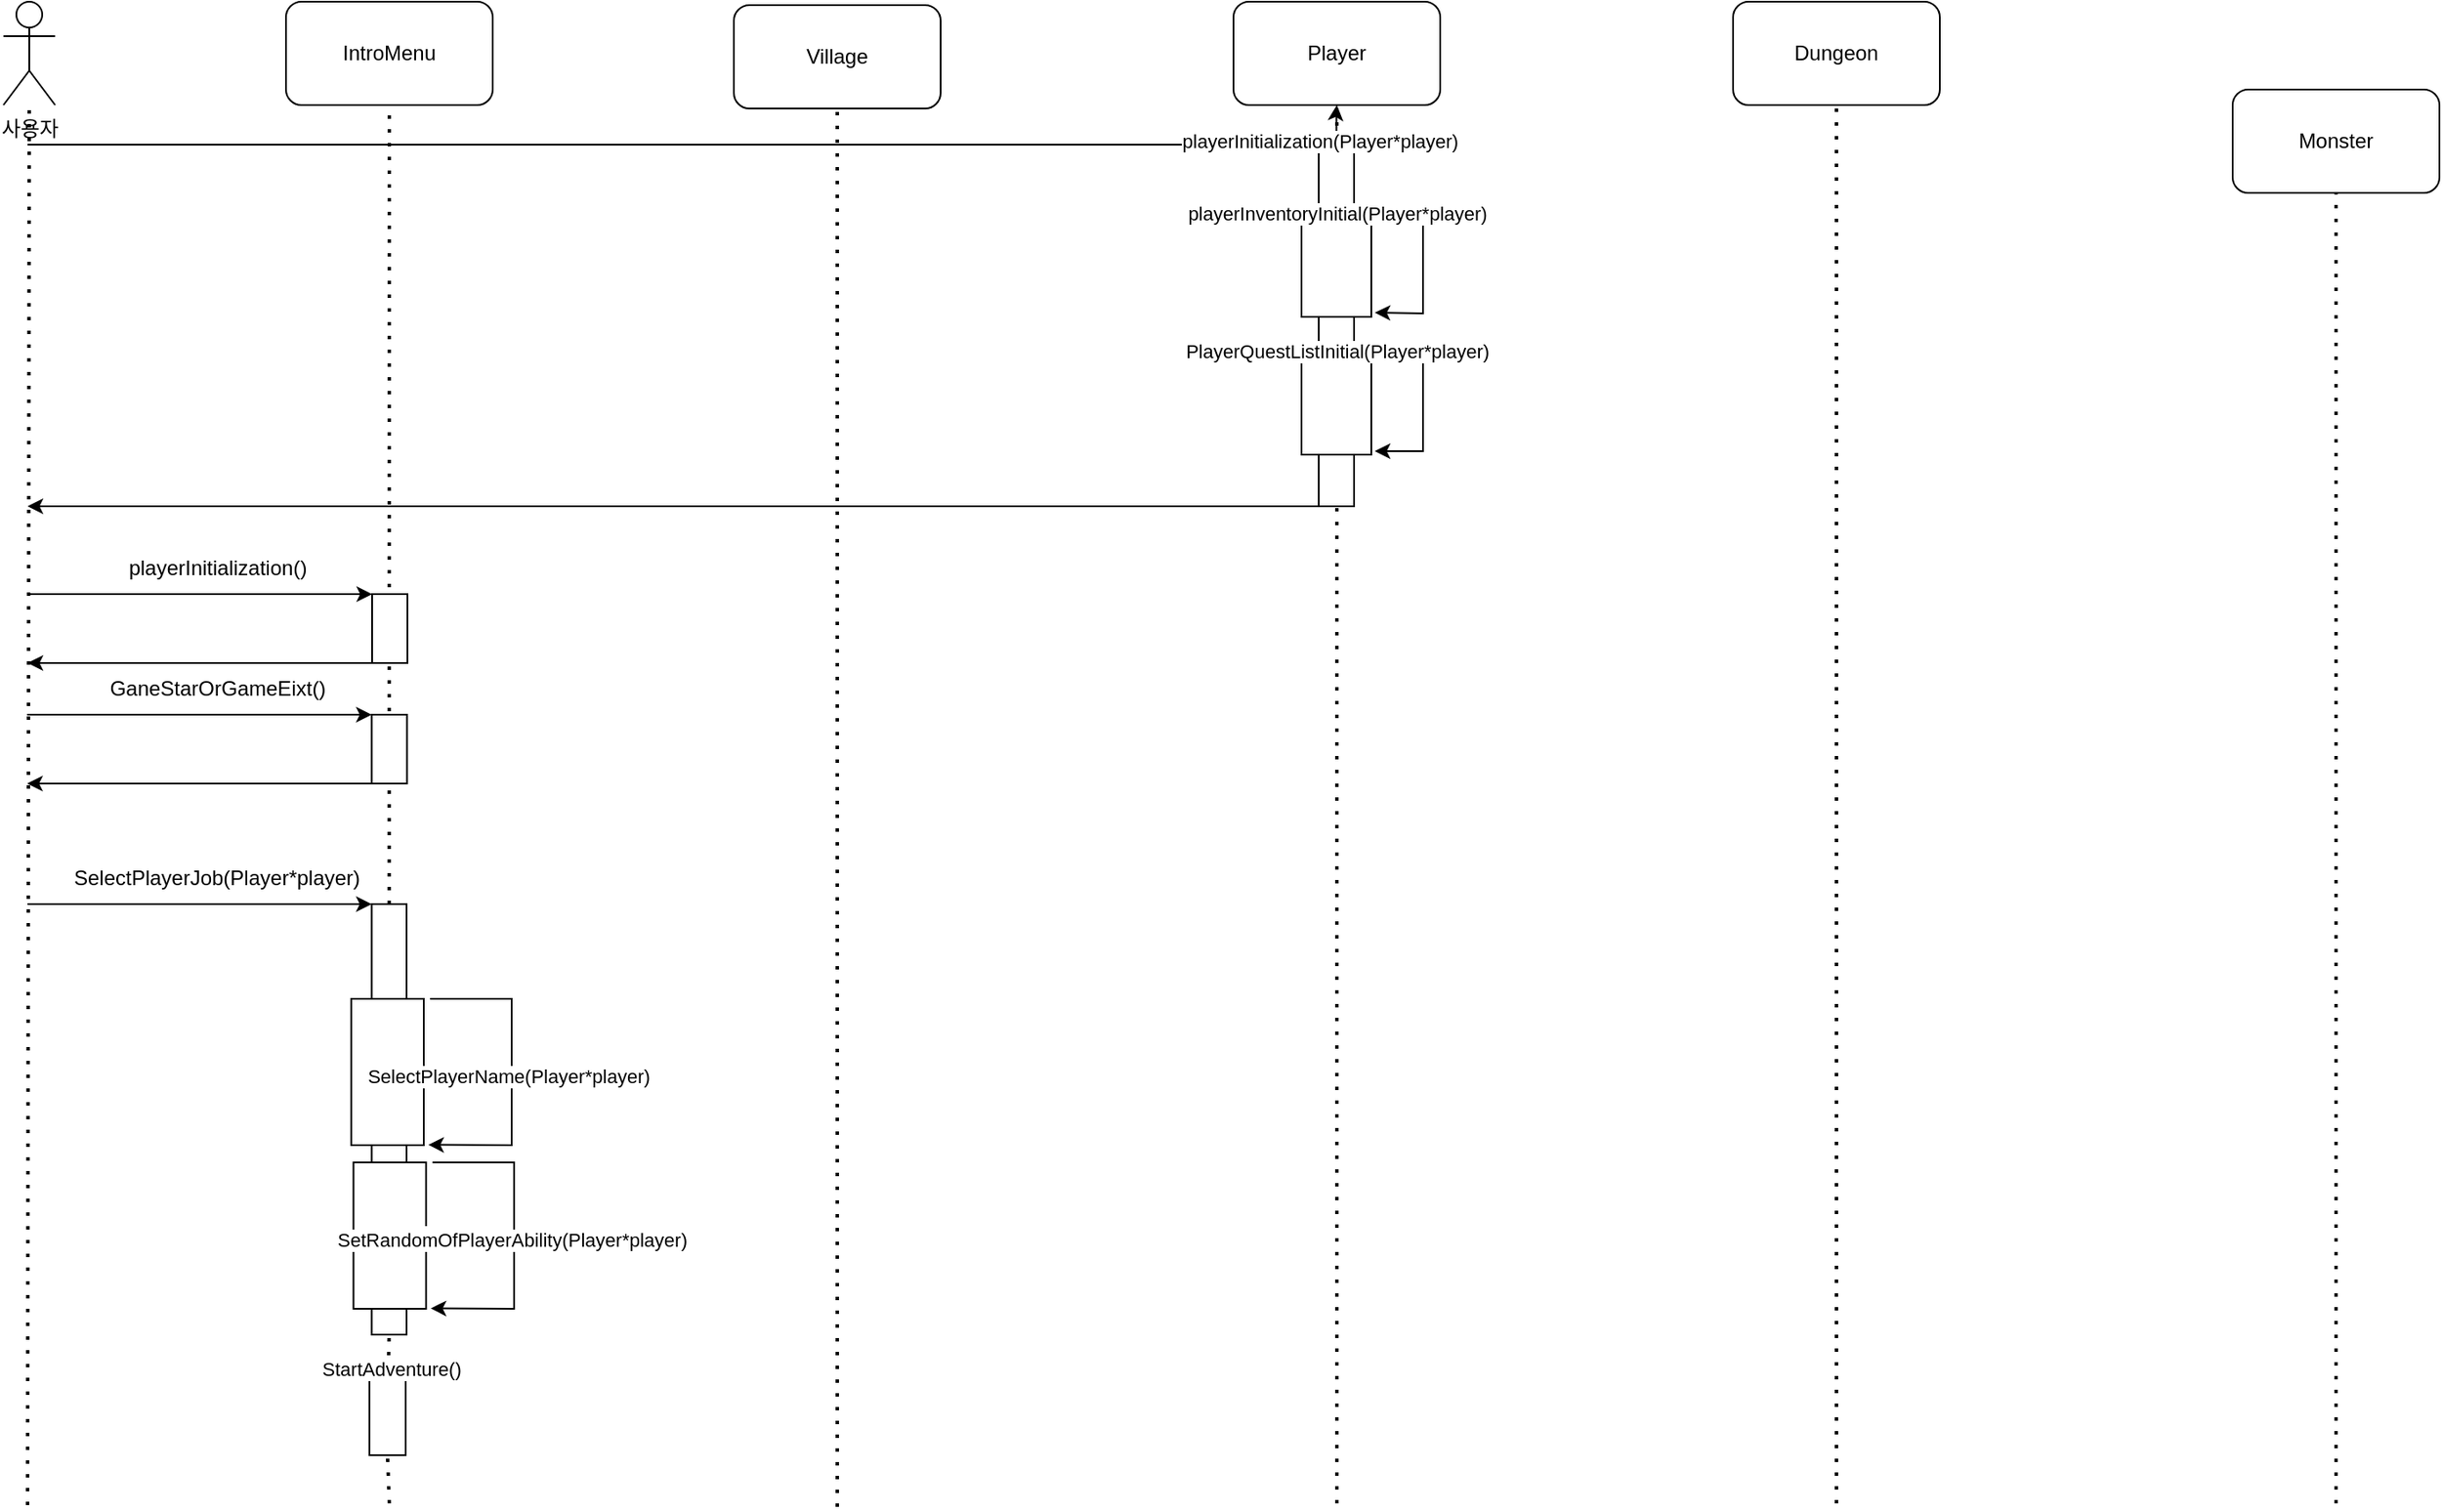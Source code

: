 <mxfile version="24.7.1" type="github">
  <diagram name="페이지-1" id="3h8uX0O5nPm9dWhvuzVW">
    <mxGraphModel dx="2868" dy="1560" grid="1" gridSize="10" guides="1" tooltips="1" connect="1" arrows="1" fold="1" page="1" pageScale="1" pageWidth="827" pageHeight="1169" math="0" shadow="0">
      <root>
        <mxCell id="0" />
        <mxCell id="1" parent="0" />
        <mxCell id="r3gAfWyri1p_ZoTZVbQI-1" value="사용자" style="shape=umlActor;verticalLabelPosition=bottom;verticalAlign=top;html=1;outlineConnect=0;" vertex="1" parent="1">
          <mxGeometry x="226" y="197" width="30" height="60" as="geometry" />
        </mxCell>
        <mxCell id="r3gAfWyri1p_ZoTZVbQI-2" value="IntroMenu" style="rounded=1;whiteSpace=wrap;html=1;" vertex="1" parent="1">
          <mxGeometry x="390" y="197" width="120" height="60" as="geometry" />
        </mxCell>
        <mxCell id="r3gAfWyri1p_ZoTZVbQI-3" value="" style="endArrow=none;dashed=1;html=1;dashPattern=1 3;strokeWidth=2;rounded=0;entryX=0.5;entryY=1;entryDx=0;entryDy=0;" edge="1" parent="1" source="r3gAfWyri1p_ZoTZVbQI-23" target="r3gAfWyri1p_ZoTZVbQI-2">
          <mxGeometry width="50" height="50" relative="1" as="geometry">
            <mxPoint x="450" y="1069" as="sourcePoint" />
            <mxPoint x="500" y="488" as="targetPoint" />
          </mxGeometry>
        </mxCell>
        <mxCell id="r3gAfWyri1p_ZoTZVbQI-4" value="" style="endArrow=none;dashed=1;html=1;dashPattern=1 3;strokeWidth=2;rounded=0;" edge="1" parent="1" target="r3gAfWyri1p_ZoTZVbQI-1">
          <mxGeometry width="50" height="50" relative="1" as="geometry">
            <mxPoint x="240" y="1070" as="sourcePoint" />
            <mxPoint x="280" y="320" as="targetPoint" />
          </mxGeometry>
        </mxCell>
        <mxCell id="r3gAfWyri1p_ZoTZVbQI-6" value="Village" style="rounded=1;whiteSpace=wrap;html=1;" vertex="1" parent="1">
          <mxGeometry x="650" y="199" width="120" height="60" as="geometry" />
        </mxCell>
        <mxCell id="r3gAfWyri1p_ZoTZVbQI-7" value="" style="endArrow=none;dashed=1;html=1;dashPattern=1 3;strokeWidth=2;rounded=0;entryX=0.5;entryY=1;entryDx=0;entryDy=0;" edge="1" parent="1" target="r3gAfWyri1p_ZoTZVbQI-6">
          <mxGeometry width="50" height="50" relative="1" as="geometry">
            <mxPoint x="710" y="1071" as="sourcePoint" />
            <mxPoint x="760" y="490" as="targetPoint" />
          </mxGeometry>
        </mxCell>
        <mxCell id="r3gAfWyri1p_ZoTZVbQI-8" value="Dungeon" style="rounded=1;whiteSpace=wrap;html=1;" vertex="1" parent="1">
          <mxGeometry x="1230" y="197" width="120" height="60" as="geometry" />
        </mxCell>
        <mxCell id="r3gAfWyri1p_ZoTZVbQI-9" value="" style="endArrow=none;dashed=1;html=1;dashPattern=1 3;strokeWidth=2;rounded=0;entryX=0.5;entryY=1;entryDx=0;entryDy=0;" edge="1" parent="1" target="r3gAfWyri1p_ZoTZVbQI-8">
          <mxGeometry width="50" height="50" relative="1" as="geometry">
            <mxPoint x="1290" y="1069" as="sourcePoint" />
            <mxPoint x="1340" y="488" as="targetPoint" />
          </mxGeometry>
        </mxCell>
        <mxCell id="r3gAfWyri1p_ZoTZVbQI-10" value="Player" style="rounded=1;whiteSpace=wrap;html=1;" vertex="1" parent="1">
          <mxGeometry x="940" y="197" width="120" height="60" as="geometry" />
        </mxCell>
        <mxCell id="r3gAfWyri1p_ZoTZVbQI-11" value="" style="endArrow=none;dashed=1;html=1;dashPattern=1 3;strokeWidth=2;rounded=0;entryX=0.5;entryY=1;entryDx=0;entryDy=0;" edge="1" parent="1" target="r3gAfWyri1p_ZoTZVbQI-10">
          <mxGeometry width="50" height="50" relative="1" as="geometry">
            <mxPoint x="1000" y="1069" as="sourcePoint" />
            <mxPoint x="1050" y="488" as="targetPoint" />
          </mxGeometry>
        </mxCell>
        <mxCell id="r3gAfWyri1p_ZoTZVbQI-12" value="Monster" style="rounded=1;whiteSpace=wrap;html=1;" vertex="1" parent="1">
          <mxGeometry x="1520" y="248" width="120" height="60" as="geometry" />
        </mxCell>
        <mxCell id="r3gAfWyri1p_ZoTZVbQI-13" value="" style="endArrow=none;dashed=1;html=1;dashPattern=1 3;strokeWidth=2;rounded=0;entryX=0.5;entryY=1;entryDx=0;entryDy=0;" edge="1" parent="1" target="r3gAfWyri1p_ZoTZVbQI-12">
          <mxGeometry width="50" height="50" relative="1" as="geometry">
            <mxPoint x="1580" y="1069" as="sourcePoint" />
            <mxPoint x="1630" y="488" as="targetPoint" />
          </mxGeometry>
        </mxCell>
        <mxCell id="r3gAfWyri1p_ZoTZVbQI-14" value="" style="rounded=0;whiteSpace=wrap;html=1;" vertex="1" parent="1">
          <mxGeometry x="440" y="541" width="20.5" height="40" as="geometry" />
        </mxCell>
        <mxCell id="r3gAfWyri1p_ZoTZVbQI-15" value="" style="endArrow=classic;html=1;rounded=0;entryX=0;entryY=0;entryDx=0;entryDy=0;" edge="1" parent="1" target="r3gAfWyri1p_ZoTZVbQI-14">
          <mxGeometry width="50" height="50" relative="1" as="geometry">
            <mxPoint x="240" y="541" as="sourcePoint" />
            <mxPoint x="390" y="671" as="targetPoint" />
          </mxGeometry>
        </mxCell>
        <mxCell id="r3gAfWyri1p_ZoTZVbQI-17" value="playerInitialization()" style="text;html=1;align=center;verticalAlign=middle;resizable=0;points=[];autosize=1;strokeColor=none;fillColor=none;" vertex="1" parent="1">
          <mxGeometry x="284.75" y="511" width="130" height="30" as="geometry" />
        </mxCell>
        <mxCell id="r3gAfWyri1p_ZoTZVbQI-18" value="" style="endArrow=classic;html=1;rounded=0;exitX=0.25;exitY=1;exitDx=0;exitDy=0;" edge="1" parent="1" source="r3gAfWyri1p_ZoTZVbQI-14">
          <mxGeometry width="50" height="50" relative="1" as="geometry">
            <mxPoint x="390" y="671" as="sourcePoint" />
            <mxPoint x="240" y="581" as="targetPoint" />
          </mxGeometry>
        </mxCell>
        <mxCell id="r3gAfWyri1p_ZoTZVbQI-19" value="" style="rounded=0;whiteSpace=wrap;html=1;" vertex="1" parent="1">
          <mxGeometry x="439.75" y="611" width="20.5" height="40" as="geometry" />
        </mxCell>
        <mxCell id="r3gAfWyri1p_ZoTZVbQI-20" value="" style="endArrow=classic;html=1;rounded=0;entryX=0;entryY=0;entryDx=0;entryDy=0;" edge="1" parent="1" target="r3gAfWyri1p_ZoTZVbQI-19">
          <mxGeometry width="50" height="50" relative="1" as="geometry">
            <mxPoint x="239.75" y="611" as="sourcePoint" />
            <mxPoint x="389.75" y="741" as="targetPoint" />
          </mxGeometry>
        </mxCell>
        <mxCell id="r3gAfWyri1p_ZoTZVbQI-21" value="GaneStarOrGameEixt()" style="text;html=1;align=center;verticalAlign=middle;resizable=0;points=[];autosize=1;strokeColor=none;fillColor=none;" vertex="1" parent="1">
          <mxGeometry x="274.75" y="581" width="150" height="30" as="geometry" />
        </mxCell>
        <mxCell id="r3gAfWyri1p_ZoTZVbQI-22" value="" style="endArrow=classic;html=1;rounded=0;exitX=0.25;exitY=1;exitDx=0;exitDy=0;" edge="1" parent="1" source="r3gAfWyri1p_ZoTZVbQI-19">
          <mxGeometry width="50" height="50" relative="1" as="geometry">
            <mxPoint x="389.75" y="741" as="sourcePoint" />
            <mxPoint x="239.75" y="651" as="targetPoint" />
          </mxGeometry>
        </mxCell>
        <mxCell id="r3gAfWyri1p_ZoTZVbQI-24" value="" style="endArrow=none;dashed=1;html=1;dashPattern=1 3;strokeWidth=2;rounded=0;entryX=0.5;entryY=1;entryDx=0;entryDy=0;" edge="1" parent="1" source="r3gAfWyri1p_ZoTZVbQI-37" target="r3gAfWyri1p_ZoTZVbQI-23">
          <mxGeometry width="50" height="50" relative="1" as="geometry">
            <mxPoint x="450" y="1260" as="sourcePoint" />
            <mxPoint x="450" y="499" as="targetPoint" />
          </mxGeometry>
        </mxCell>
        <mxCell id="r3gAfWyri1p_ZoTZVbQI-23" value="" style="rounded=0;whiteSpace=wrap;html=1;" vertex="1" parent="1">
          <mxGeometry x="439.75" y="721" width="20.25" height="250" as="geometry" />
        </mxCell>
        <mxCell id="r3gAfWyri1p_ZoTZVbQI-25" value="" style="endArrow=classic;html=1;rounded=0;entryX=0;entryY=0;entryDx=0;entryDy=0;" edge="1" parent="1" target="r3gAfWyri1p_ZoTZVbQI-23">
          <mxGeometry width="50" height="50" relative="1" as="geometry">
            <mxPoint x="240" y="721" as="sourcePoint" />
            <mxPoint x="430" y="801" as="targetPoint" />
          </mxGeometry>
        </mxCell>
        <mxCell id="r3gAfWyri1p_ZoTZVbQI-26" value="SelectPlayerJob(Player*player)" style="text;html=1;align=center;verticalAlign=middle;whiteSpace=wrap;rounded=0;" vertex="1" parent="1">
          <mxGeometry x="319.75" y="691" width="60" height="30" as="geometry" />
        </mxCell>
        <mxCell id="r3gAfWyri1p_ZoTZVbQI-27" value="" style="rounded=0;whiteSpace=wrap;html=1;" vertex="1" parent="1">
          <mxGeometry x="427.88" y="776" width="42.12" height="85" as="geometry" />
        </mxCell>
        <mxCell id="r3gAfWyri1p_ZoTZVbQI-28" value="" style="endArrow=classic;html=1;rounded=0;entryX=0.977;entryY=0.942;entryDx=0;entryDy=0;exitX=1;exitY=0;exitDx=0;exitDy=0;entryPerimeter=0;" edge="1" parent="1">
          <mxGeometry width="50" height="50" relative="1" as="geometry">
            <mxPoint x="473.66" y="776" as="sourcePoint" />
            <mxPoint x="472.631" y="860.78" as="targetPoint" />
            <Array as="points">
              <mxPoint x="521.03" y="776" />
              <mxPoint x="521.03" y="861" />
            </Array>
          </mxGeometry>
        </mxCell>
        <mxCell id="r3gAfWyri1p_ZoTZVbQI-29" value="SelectPlayerName(Player*player)" style="edgeLabel;html=1;align=center;verticalAlign=middle;resizable=0;points=[];" vertex="1" connectable="0" parent="r3gAfWyri1p_ZoTZVbQI-28">
          <mxGeometry x="0.19" y="-2" relative="1" as="geometry">
            <mxPoint y="-15" as="offset" />
          </mxGeometry>
        </mxCell>
        <mxCell id="r3gAfWyri1p_ZoTZVbQI-32" value="" style="rounded=0;whiteSpace=wrap;html=1;" vertex="1" parent="1">
          <mxGeometry x="429.19" y="871" width="42.12" height="85" as="geometry" />
        </mxCell>
        <mxCell id="r3gAfWyri1p_ZoTZVbQI-33" value="SelectPlayerName(Player*player)" style="edgeLabel;html=1;align=center;verticalAlign=middle;resizable=0;points=[];" vertex="1" connectable="0" parent="1">
          <mxGeometry x="520.0" y="913.503" as="geometry" />
        </mxCell>
        <mxCell id="r3gAfWyri1p_ZoTZVbQI-34" value="" style="endArrow=classic;html=1;rounded=0;entryX=0.977;entryY=0.942;entryDx=0;entryDy=0;exitX=1;exitY=0;exitDx=0;exitDy=0;entryPerimeter=0;" edge="1" parent="1">
          <mxGeometry width="50" height="50" relative="1" as="geometry">
            <mxPoint x="475.03" y="871" as="sourcePoint" />
            <mxPoint x="474.001" y="955.78" as="targetPoint" />
            <Array as="points">
              <mxPoint x="522.4" y="871" />
              <mxPoint x="522.4" y="956" />
            </Array>
          </mxGeometry>
        </mxCell>
        <mxCell id="r3gAfWyri1p_ZoTZVbQI-35" value="SetRandomOfPlayerAbility(Player*player)" style="edgeLabel;html=1;align=center;verticalAlign=middle;resizable=0;points=[];" vertex="1" connectable="0" parent="r3gAfWyri1p_ZoTZVbQI-34">
          <mxGeometry x="0.19" y="-2" relative="1" as="geometry">
            <mxPoint y="-15" as="offset" />
          </mxGeometry>
        </mxCell>
        <mxCell id="r3gAfWyri1p_ZoTZVbQI-38" value="" style="endArrow=none;dashed=1;html=1;dashPattern=1 3;strokeWidth=2;rounded=0;entryX=0.5;entryY=1;entryDx=0;entryDy=0;" edge="1" parent="1" target="r3gAfWyri1p_ZoTZVbQI-37">
          <mxGeometry width="50" height="50" relative="1" as="geometry">
            <mxPoint x="450" y="1069" as="sourcePoint" />
            <mxPoint x="450" y="780" as="targetPoint" />
          </mxGeometry>
        </mxCell>
        <mxCell id="r3gAfWyri1p_ZoTZVbQI-37" value="" style="rounded=0;whiteSpace=wrap;html=1;" vertex="1" parent="1">
          <mxGeometry x="438.41" y="991" width="21.06" height="50" as="geometry" />
        </mxCell>
        <mxCell id="r3gAfWyri1p_ZoTZVbQI-41" value="StartAdventure()" style="edgeLabel;html=1;align=center;verticalAlign=middle;resizable=0;points=[];" vertex="1" connectable="0" parent="1">
          <mxGeometry x="450.25" y="991.003" as="geometry" />
        </mxCell>
        <mxCell id="r3gAfWyri1p_ZoTZVbQI-53" value="" style="edgeStyle=orthogonalEdgeStyle;rounded=0;orthogonalLoop=1;jettySize=auto;html=1;" edge="1" parent="1" source="r3gAfWyri1p_ZoTZVbQI-42" target="r3gAfWyri1p_ZoTZVbQI-10">
          <mxGeometry relative="1" as="geometry" />
        </mxCell>
        <mxCell id="r3gAfWyri1p_ZoTZVbQI-42" value="" style="rounded=0;whiteSpace=wrap;html=1;" vertex="1" parent="1">
          <mxGeometry x="989.47" y="280" width="20.53" height="210" as="geometry" />
        </mxCell>
        <mxCell id="r3gAfWyri1p_ZoTZVbQI-44" value="" style="endArrow=classic;html=1;rounded=0;entryX=0;entryY=0;entryDx=0;entryDy=0;" edge="1" parent="1" target="r3gAfWyri1p_ZoTZVbQI-42">
          <mxGeometry width="50" height="50" relative="1" as="geometry">
            <mxPoint x="240" y="280" as="sourcePoint" />
            <mxPoint x="300" y="250" as="targetPoint" />
          </mxGeometry>
        </mxCell>
        <mxCell id="r3gAfWyri1p_ZoTZVbQI-45" value="playerInitialization(Player*player)" style="edgeLabel;html=1;align=center;verticalAlign=middle;resizable=0;points=[];" vertex="1" connectable="0" parent="1">
          <mxGeometry x="989.47" y="277.997" as="geometry" />
        </mxCell>
        <mxCell id="r3gAfWyri1p_ZoTZVbQI-49" value="" style="rounded=0;whiteSpace=wrap;html=1;" vertex="1" parent="1">
          <mxGeometry x="979.47" y="320" width="40.53" height="60" as="geometry" />
        </mxCell>
        <mxCell id="r3gAfWyri1p_ZoTZVbQI-52" value="" style="endArrow=classic;html=1;rounded=0;entryX=1.049;entryY=0.959;entryDx=0;entryDy=0;entryPerimeter=0;" edge="1" parent="1" target="r3gAfWyri1p_ZoTZVbQI-49">
          <mxGeometry width="50" height="50" relative="1" as="geometry">
            <mxPoint x="1020" y="320" as="sourcePoint" />
            <mxPoint x="1060" y="370" as="targetPoint" />
            <Array as="points">
              <mxPoint x="1050" y="320" />
              <mxPoint x="1050" y="378" />
            </Array>
          </mxGeometry>
        </mxCell>
        <mxCell id="r3gAfWyri1p_ZoTZVbQI-54" value="playerInventoryInitial(Player*player)" style="edgeLabel;html=1;align=center;verticalAlign=middle;resizable=0;points=[];" vertex="1" connectable="0" parent="1">
          <mxGeometry x="1000.0" y="319.997" as="geometry" />
        </mxCell>
        <mxCell id="r3gAfWyri1p_ZoTZVbQI-55" value="" style="rounded=0;whiteSpace=wrap;html=1;" vertex="1" parent="1">
          <mxGeometry x="979.47" y="400" width="40.53" height="60" as="geometry" />
        </mxCell>
        <mxCell id="r3gAfWyri1p_ZoTZVbQI-56" value="" style="endArrow=classic;html=1;rounded=0;entryX=1.049;entryY=0.959;entryDx=0;entryDy=0;entryPerimeter=0;" edge="1" parent="1">
          <mxGeometry width="50" height="50" relative="1" as="geometry">
            <mxPoint x="1020" y="400" as="sourcePoint" />
            <mxPoint x="1022" y="458" as="targetPoint" />
            <Array as="points">
              <mxPoint x="1050" y="400" />
              <mxPoint x="1050" y="458" />
            </Array>
          </mxGeometry>
        </mxCell>
        <mxCell id="r3gAfWyri1p_ZoTZVbQI-58" value="&lt;div style=&quot;text-align: center;&quot;&gt;&lt;span style=&quot;color: rgba(0, 0, 0, 0); font-family: monospace; font-size: 0px; text-align: start; background-color: rgb(251, 251, 251);&quot;&gt;%3CmxGraphModel%3E%3Croot%3E%3CmxCell%20id%3D%220%22%2F%3E%3CmxCell%20id%3D%221%22%20parent%3D%220%22%2F%3E%3CmxCell%20id%3D%222%22%20value%3D%22playerInventoryInitial(Player*player)%22%20style%3D%22edgeLabel%3Bhtml%3D1%3Balign%3Dcenter%3BverticalAlign%3Dmiddle%3Bresizable%3D0%3Bpoints%3D%5B%5D%3B%22%20vertex%3D%221%22%20connectable%3D%220%22%20parent%3D%221%22%3E%3CmxGeometry%20x%3D%23000.0%22%20y%3D%22319.997%22%20as%3D%22geometry%22%2F%3E%3C%2FmxCell%3E%3C%2Froot%3E%3C%2FmxGraphModel%3E&lt;/span&gt;&lt;font face=&quot;monospace&quot;&gt;&lt;span style=&quot;color: rgba(0, 0, 0, 0); font-size: 0px;&quot;&gt;playerQuestListInitia&lt;/span&gt;&lt;font color=&quot;#ba0000&quot;&gt;&lt;span style=&quot;font-size: 0px;&quot;&gt;playerQuestListInitial&lt;/span&gt;&lt;/font&gt;&lt;span style=&quot;color: rgba(0, 0, 0, 0); font-size: 0px;&quot;&gt;lㅔㅔ[ㅔ&lt;/span&gt;&lt;/font&gt;PlayerQuestListInitial(Player*player)&lt;/div&gt;" style="edgeLabel;html=1;align=center;verticalAlign=middle;resizable=0;points=[];" vertex="1" connectable="0" parent="1">
          <mxGeometry x="999.74" y="399.997" as="geometry" />
        </mxCell>
        <mxCell id="r3gAfWyri1p_ZoTZVbQI-59" value="" style="endArrow=classic;html=1;rounded=0;exitX=0;exitY=1;exitDx=0;exitDy=0;" edge="1" parent="1" source="r3gAfWyri1p_ZoTZVbQI-42">
          <mxGeometry width="50" height="50" relative="1" as="geometry">
            <mxPoint x="550" y="520" as="sourcePoint" />
            <mxPoint x="240" y="490" as="targetPoint" />
          </mxGeometry>
        </mxCell>
      </root>
    </mxGraphModel>
  </diagram>
</mxfile>
